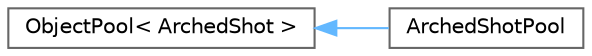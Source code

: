 digraph "Graphical Class Hierarchy"
{
 // LATEX_PDF_SIZE
  bgcolor="transparent";
  edge [fontname=Helvetica,fontsize=10,labelfontname=Helvetica,labelfontsize=10];
  node [fontname=Helvetica,fontsize=10,shape=box,height=0.2,width=0.4];
  rankdir="LR";
  Node0 [label="ObjectPool\< ArchedShot \>",height=0.2,width=0.4,color="grey40", fillcolor="white", style="filled",URL="$class_object_pool.html",tooltip=" "];
  Node0 -> Node1 [dir="back",color="steelblue1",style="solid"];
  Node1 [label="ArchedShotPool",height=0.2,width=0.4,color="grey40", fillcolor="white", style="filled",URL="$class_arched_shot_pool.html",tooltip=" "];
}
